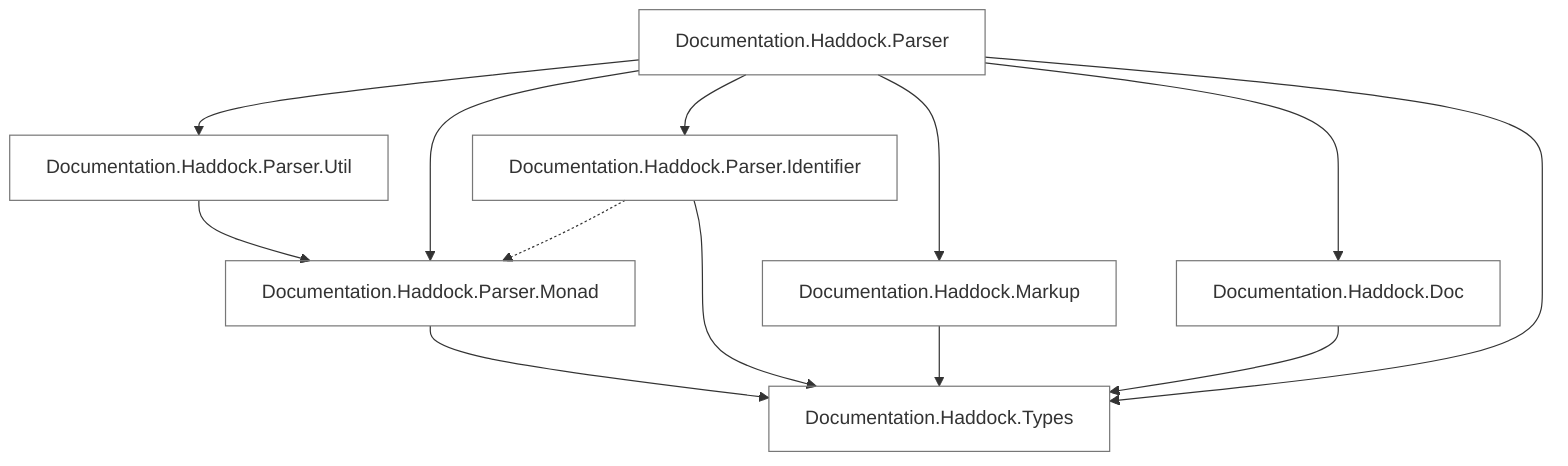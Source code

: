 flowchart TD
    node_0[Documentation.Haddock.Types]
    node_100[Documentation.Haddock.Parser.Monad]
    node_127[Documentation.Haddock.Parser.Util]
    node_138[Documentation.Haddock.Parser.Identifier]
    node_152[Documentation.Haddock.Markup]
    node_156[Documentation.Haddock.Doc]
    node_166[Documentation.Haddock.Parser]
    node_100 --> node_0
    node_127 --> node_100
    node_138 --> node_0
    node_152 --> node_0
    node_156 --> node_0
    node_166 --> node_0
    node_166 --> node_100
    node_166 --> node_127
    node_166 --> node_138
    node_166 --> node_152
    node_166 --> node_156
    node_138 -.-> node_100
    classDef default fill-opacity:0,stroke:#777;